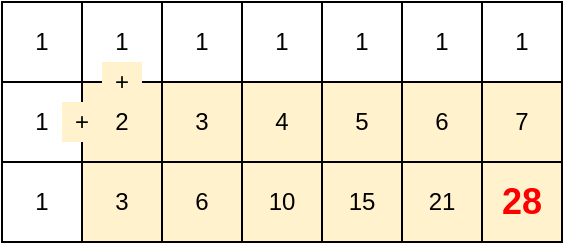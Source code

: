 <mxfile version="10.9.5" type="device"><diagram id="p2P8I29aAseqjgxBqCyM" name="2"><mxGraphModel dx="1056" dy="783" grid="1" gridSize="10" guides="1" tooltips="1" connect="1" arrows="1" fold="1" page="1" pageScale="1" pageWidth="827" pageHeight="1169" math="0" shadow="0"><root><mxCell id="0"/><mxCell id="1" parent="0"/><mxCell id="JY-Gae9tr8p9XssCmtri-1" value="1" style="whiteSpace=wrap;html=1;aspect=fixed;" parent="1" vertex="1"><mxGeometry x="40" y="40" width="40" height="40" as="geometry"/></mxCell><mxCell id="JY-Gae9tr8p9XssCmtri-2" value="1" style="whiteSpace=wrap;html=1;aspect=fixed;" parent="1" vertex="1"><mxGeometry x="80" y="40" width="40" height="40" as="geometry"/></mxCell><mxCell id="JY-Gae9tr8p9XssCmtri-3" value="1" style="whiteSpace=wrap;html=1;aspect=fixed;" parent="1" vertex="1"><mxGeometry x="120" y="40" width="40" height="40" as="geometry"/></mxCell><mxCell id="JY-Gae9tr8p9XssCmtri-4" value="1" style="whiteSpace=wrap;html=1;aspect=fixed;" parent="1" vertex="1"><mxGeometry x="160" y="40" width="40" height="40" as="geometry"/></mxCell><mxCell id="JY-Gae9tr8p9XssCmtri-5" value="1" style="whiteSpace=wrap;html=1;aspect=fixed;" parent="1" vertex="1"><mxGeometry x="200" y="40" width="40" height="40" as="geometry"/></mxCell><mxCell id="JY-Gae9tr8p9XssCmtri-6" value="1" style="whiteSpace=wrap;html=1;aspect=fixed;" parent="1" vertex="1"><mxGeometry x="240" y="40" width="40" height="40" as="geometry"/></mxCell><mxCell id="JY-Gae9tr8p9XssCmtri-7" value="1" style="whiteSpace=wrap;html=1;aspect=fixed;" parent="1" vertex="1"><mxGeometry x="280" y="40" width="40" height="40" as="geometry"/></mxCell><mxCell id="JY-Gae9tr8p9XssCmtri-8" value="1" style="whiteSpace=wrap;html=1;aspect=fixed;" parent="1" vertex="1"><mxGeometry x="40" y="80" width="40" height="40" as="geometry"/></mxCell><mxCell id="JY-Gae9tr8p9XssCmtri-9" value="2" style="whiteSpace=wrap;html=1;aspect=fixed;fillColor=#fff2cc;strokeColor=#000000;" parent="1" vertex="1"><mxGeometry x="80" y="80" width="40" height="40" as="geometry"/></mxCell><mxCell id="JY-Gae9tr8p9XssCmtri-10" value="3" style="whiteSpace=wrap;html=1;aspect=fixed;fillColor=#fff2cc;strokeColor=#000000;" parent="1" vertex="1"><mxGeometry x="120" y="80" width="40" height="40" as="geometry"/></mxCell><mxCell id="JY-Gae9tr8p9XssCmtri-11" value="4" style="whiteSpace=wrap;html=1;aspect=fixed;fillColor=#fff2cc;strokeColor=#000000;" parent="1" vertex="1"><mxGeometry x="160" y="80" width="40" height="40" as="geometry"/></mxCell><mxCell id="JY-Gae9tr8p9XssCmtri-12" value="5" style="whiteSpace=wrap;html=1;aspect=fixed;fillColor=#fff2cc;strokeColor=#000000;" parent="1" vertex="1"><mxGeometry x="200" y="80" width="40" height="40" as="geometry"/></mxCell><mxCell id="JY-Gae9tr8p9XssCmtri-13" value="6" style="whiteSpace=wrap;html=1;aspect=fixed;fillColor=#fff2cc;strokeColor=#000000;" parent="1" vertex="1"><mxGeometry x="240" y="80" width="40" height="40" as="geometry"/></mxCell><mxCell id="JY-Gae9tr8p9XssCmtri-14" value="7" style="whiteSpace=wrap;html=1;aspect=fixed;fillColor=#fff2cc;strokeColor=#000000;" parent="1" vertex="1"><mxGeometry x="280" y="80" width="40" height="40" as="geometry"/></mxCell><mxCell id="JY-Gae9tr8p9XssCmtri-15" value="1" style="whiteSpace=wrap;html=1;aspect=fixed;" parent="1" vertex="1"><mxGeometry x="40" y="120" width="40" height="40" as="geometry"/></mxCell><mxCell id="JY-Gae9tr8p9XssCmtri-16" value="3" style="whiteSpace=wrap;html=1;aspect=fixed;fillColor=#fff2cc;strokeColor=#000000;" parent="1" vertex="1"><mxGeometry x="80" y="120" width="40" height="40" as="geometry"/></mxCell><mxCell id="JY-Gae9tr8p9XssCmtri-17" value="6" style="whiteSpace=wrap;html=1;aspect=fixed;fillColor=#fff2cc;strokeColor=#000000;" parent="1" vertex="1"><mxGeometry x="120" y="120" width="40" height="40" as="geometry"/></mxCell><mxCell id="JY-Gae9tr8p9XssCmtri-18" value="10" style="whiteSpace=wrap;html=1;aspect=fixed;fillColor=#fff2cc;strokeColor=#000000;" parent="1" vertex="1"><mxGeometry x="160" y="120" width="40" height="40" as="geometry"/></mxCell><mxCell id="JY-Gae9tr8p9XssCmtri-19" value="15" style="whiteSpace=wrap;html=1;aspect=fixed;fillColor=#fff2cc;strokeColor=#000000;" parent="1" vertex="1"><mxGeometry x="200" y="120" width="40" height="40" as="geometry"/></mxCell><mxCell id="JY-Gae9tr8p9XssCmtri-20" value="21" style="whiteSpace=wrap;html=1;aspect=fixed;fillColor=#fff2cc;strokeColor=#000000;" parent="1" vertex="1"><mxGeometry x="240" y="120" width="40" height="40" as="geometry"/></mxCell><mxCell id="JY-Gae9tr8p9XssCmtri-21" value="28" style="whiteSpace=wrap;html=1;aspect=fixed;fontSize=18;fontStyle=1;fillColor=#fff2cc;strokeColor=#000000;fontColor=#FF0000;" parent="1" vertex="1"><mxGeometry x="280" y="120" width="40" height="40" as="geometry"/></mxCell><mxCell id="JY-Gae9tr8p9XssCmtri-23" value="+" style="text;html=1;strokeColor=none;fillColor=#fff2cc;align=center;verticalAlign=middle;whiteSpace=wrap;rounded=0;fontSize=12;" parent="1" vertex="1"><mxGeometry x="90" y="70" width="20" height="20" as="geometry"/></mxCell><mxCell id="JY-Gae9tr8p9XssCmtri-24" value="+" style="text;html=1;strokeColor=none;fillColor=#fff2cc;align=center;verticalAlign=middle;whiteSpace=wrap;rounded=0;fontSize=12;" parent="1" vertex="1"><mxGeometry x="70" y="90" width="20" height="20" as="geometry"/></mxCell></root></mxGraphModel></diagram><diagram id="WXb09hGzzBqv66oZcP_g" name="search0"><mxGraphModel dx="1056" dy="783" grid="1" gridSize="10" guides="1" tooltips="1" connect="1" arrows="1" fold="1" page="1" pageScale="1" pageWidth="827" pageHeight="1169" math="0" shadow="0"><root><mxCell id="iHd5WKa3LhjsXbnk1MmH-0"/><mxCell id="iHd5WKa3LhjsXbnk1MmH-1" parent="iHd5WKa3LhjsXbnk1MmH-0"/><mxCell id="4KLl04nHSur_ZR6byar2-0" value="0,0" style="whiteSpace=wrap;html=1;aspect=fixed;verticalAlign=top;align=left;spacingLeft=3;" vertex="1" parent="iHd5WKa3LhjsXbnk1MmH-1"><mxGeometry x="40" y="40" width="40" height="40" as="geometry"/></mxCell><mxCell id="4KLl04nHSur_ZR6byar2-1" value="0,1" style="whiteSpace=wrap;html=1;aspect=fixed;verticalAlign=top;align=left;spacingLeft=3;" vertex="1" parent="iHd5WKa3LhjsXbnk1MmH-1"><mxGeometry x="80" y="40" width="40" height="40" as="geometry"/></mxCell><mxCell id="4KLl04nHSur_ZR6byar2-2" value="0,2" style="whiteSpace=wrap;html=1;aspect=fixed;verticalAlign=top;align=left;spacingLeft=3;" vertex="1" parent="iHd5WKa3LhjsXbnk1MmH-1"><mxGeometry x="120" y="40" width="40" height="40" as="geometry"/></mxCell><mxCell id="4KLl04nHSur_ZR6byar2-3" value="0,3" style="whiteSpace=wrap;html=1;aspect=fixed;verticalAlign=top;align=left;spacingLeft=3;" vertex="1" parent="iHd5WKa3LhjsXbnk1MmH-1"><mxGeometry x="160" y="40" width="40" height="40" as="geometry"/></mxCell><mxCell id="4KLl04nHSur_ZR6byar2-4" value="0,4" style="whiteSpace=wrap;html=1;aspect=fixed;verticalAlign=top;align=left;spacingLeft=3;" vertex="1" parent="iHd5WKa3LhjsXbnk1MmH-1"><mxGeometry x="200" y="40" width="40" height="40" as="geometry"/></mxCell><mxCell id="4KLl04nHSur_ZR6byar2-5" value="0,5" style="whiteSpace=wrap;html=1;aspect=fixed;verticalAlign=top;align=left;spacingLeft=3;" vertex="1" parent="iHd5WKa3LhjsXbnk1MmH-1"><mxGeometry x="240" y="40" width="40" height="40" as="geometry"/></mxCell><mxCell id="4KLl04nHSur_ZR6byar2-6" value="0,6" style="whiteSpace=wrap;html=1;aspect=fixed;verticalAlign=top;align=left;spacingLeft=3;" vertex="1" parent="iHd5WKa3LhjsXbnk1MmH-1"><mxGeometry x="280" y="40" width="40" height="40" as="geometry"/></mxCell><mxCell id="4KLl04nHSur_ZR6byar2-7" value="1.0" style="whiteSpace=wrap;html=1;aspect=fixed;verticalAlign=top;align=left;spacingLeft=3;" vertex="1" parent="iHd5WKa3LhjsXbnk1MmH-1"><mxGeometry x="40" y="80" width="40" height="40" as="geometry"/></mxCell><mxCell id="4KLl04nHSur_ZR6byar2-8" value="1,1" style="whiteSpace=wrap;html=1;aspect=fixed;fillColor=#FFF2CC;strokeColor=#000000;verticalAlign=top;align=left;spacingLeft=3;" vertex="1" parent="iHd5WKa3LhjsXbnk1MmH-1"><mxGeometry x="80" y="80" width="40" height="40" as="geometry"/></mxCell><mxCell id="4KLl04nHSur_ZR6byar2-9" value="1,2" style="whiteSpace=wrap;html=1;aspect=fixed;fillColor=#fff2cc;strokeColor=#000000;verticalAlign=top;align=left;spacingLeft=3;" vertex="1" parent="iHd5WKa3LhjsXbnk1MmH-1"><mxGeometry x="120" y="80" width="40" height="40" as="geometry"/></mxCell><mxCell id="4KLl04nHSur_ZR6byar2-10" value="1,3" style="whiteSpace=wrap;html=1;aspect=fixed;fillColor=#fff2cc;strokeColor=#000000;verticalAlign=top;align=left;spacingLeft=3;" vertex="1" parent="iHd5WKa3LhjsXbnk1MmH-1"><mxGeometry x="160" y="80" width="40" height="40" as="geometry"/></mxCell><mxCell id="4KLl04nHSur_ZR6byar2-11" value="1,4" style="whiteSpace=wrap;html=1;aspect=fixed;fillColor=#fff2cc;strokeColor=#000000;verticalAlign=top;align=left;spacingLeft=3;" vertex="1" parent="iHd5WKa3LhjsXbnk1MmH-1"><mxGeometry x="200" y="80" width="40" height="40" as="geometry"/></mxCell><mxCell id="4KLl04nHSur_ZR6byar2-12" value="1,5" style="whiteSpace=wrap;html=1;aspect=fixed;fillColor=#fff2cc;strokeColor=#000000;verticalAlign=top;align=left;spacingLeft=3;" vertex="1" parent="iHd5WKa3LhjsXbnk1MmH-1"><mxGeometry x="240" y="80" width="40" height="40" as="geometry"/></mxCell><mxCell id="4KLl04nHSur_ZR6byar2-13" value="1,6" style="whiteSpace=wrap;html=1;aspect=fixed;fillColor=#fff2cc;strokeColor=#000000;verticalAlign=top;align=left;spacingLeft=3;" vertex="1" parent="iHd5WKa3LhjsXbnk1MmH-1"><mxGeometry x="280" y="80" width="40" height="40" as="geometry"/></mxCell><mxCell id="4KLl04nHSur_ZR6byar2-14" value="2,0" style="whiteSpace=wrap;html=1;aspect=fixed;fillColor=#ffffff;verticalAlign=top;align=left;spacingLeft=3;" vertex="1" parent="iHd5WKa3LhjsXbnk1MmH-1"><mxGeometry x="40" y="120" width="40" height="40" as="geometry"/></mxCell><mxCell id="4KLl04nHSur_ZR6byar2-15" value="2,1" style="whiteSpace=wrap;html=1;aspect=fixed;fillColor=#fff2cc;strokeColor=#000000;verticalAlign=top;align=left;spacingLeft=3;" vertex="1" parent="iHd5WKa3LhjsXbnk1MmH-1"><mxGeometry x="80" y="120" width="40" height="40" as="geometry"/></mxCell><mxCell id="4KLl04nHSur_ZR6byar2-16" value="2,2" style="whiteSpace=wrap;html=1;aspect=fixed;fillColor=#fff2cc;strokeColor=#000000;verticalAlign=top;align=left;spacingLeft=3;" vertex="1" parent="iHd5WKa3LhjsXbnk1MmH-1"><mxGeometry x="120" y="120" width="40" height="40" as="geometry"/></mxCell><mxCell id="4KLl04nHSur_ZR6byar2-17" value="2,3" style="whiteSpace=wrap;html=1;aspect=fixed;fillColor=#fff2cc;strokeColor=#000000;verticalAlign=top;align=left;spacingLeft=3;" vertex="1" parent="iHd5WKa3LhjsXbnk1MmH-1"><mxGeometry x="160" y="120" width="40" height="40" as="geometry"/></mxCell><mxCell id="4KLl04nHSur_ZR6byar2-18" value="2,4" style="whiteSpace=wrap;html=1;aspect=fixed;fillColor=#fff2cc;strokeColor=#000000;verticalAlign=top;align=left;spacingLeft=3;" vertex="1" parent="iHd5WKa3LhjsXbnk1MmH-1"><mxGeometry x="200" y="120" width="40" height="40" as="geometry"/></mxCell><mxCell id="4KLl04nHSur_ZR6byar2-19" value="2,5" style="whiteSpace=wrap;html=1;aspect=fixed;fillColor=#fff2cc;strokeColor=#000000;verticalAlign=top;align=left;spacingLeft=3;" vertex="1" parent="iHd5WKa3LhjsXbnk1MmH-1"><mxGeometry x="240" y="120" width="40" height="40" as="geometry"/></mxCell><mxCell id="4KLl04nHSur_ZR6byar2-20" value="2,6" style="whiteSpace=wrap;html=1;aspect=fixed;fontSize=12;fontStyle=0;fillColor=#fff2cc;strokeColor=#000000;fontColor=#000000;verticalAlign=top;align=left;spacingLeft=3;" vertex="1" parent="iHd5WKa3LhjsXbnk1MmH-1"><mxGeometry x="280" y="120" width="40" height="40" as="geometry"/></mxCell><mxCell id="0CIathP5rxqCGzaILY8T-0" value="" style="endArrow=classic;html=1;fontSize=12;fontColor=#000000;verticalAlign=top;" edge="1" parent="iHd5WKa3LhjsXbnk1MmH-1"><mxGeometry width="50" height="50" relative="1" as="geometry"><mxPoint x="90" y="110" as="sourcePoint"/><mxPoint x="310" y="110" as="targetPoint"/></mxGeometry></mxCell><mxCell id="0CIathP5rxqCGzaILY8T-1" value="" style="endArrow=classic;html=1;fontSize=12;fontColor=#000000;verticalAlign=top;" edge="1" parent="iHd5WKa3LhjsXbnk1MmH-1"><mxGeometry width="50" height="50" relative="1" as="geometry"><mxPoint x="90" y="150" as="sourcePoint"/><mxPoint x="310" y="150" as="targetPoint"/></mxGeometry></mxCell></root></mxGraphModel></diagram><diagram id="_DT0DBSenXEGCRJi3Ij4" name="search1"><mxGraphModel dx="1056" dy="783" grid="1" gridSize="10" guides="1" tooltips="1" connect="1" arrows="1" fold="1" page="1" pageScale="1" pageWidth="827" pageHeight="1169" math="0" shadow="0"><root><mxCell id="T15Y86djCwYv60DLiEYy-0"/><mxCell id="T15Y86djCwYv60DLiEYy-1" parent="T15Y86djCwYv60DLiEYy-0"/><mxCell id="T15Y86djCwYv60DLiEYy-2" value="0" style="whiteSpace=wrap;html=1;aspect=fixed;verticalAlign=top;" parent="T15Y86djCwYv60DLiEYy-1" vertex="1"><mxGeometry x="40" y="40" width="40" height="40" as="geometry"/></mxCell><mxCell id="T15Y86djCwYv60DLiEYy-3" value="1" style="whiteSpace=wrap;html=1;aspect=fixed;verticalAlign=top;" parent="T15Y86djCwYv60DLiEYy-1" vertex="1"><mxGeometry x="80" y="40" width="40" height="40" as="geometry"/></mxCell><mxCell id="T15Y86djCwYv60DLiEYy-4" value="2" style="whiteSpace=wrap;html=1;aspect=fixed;verticalAlign=top;" parent="T15Y86djCwYv60DLiEYy-1" vertex="1"><mxGeometry x="120" y="40" width="40" height="40" as="geometry"/></mxCell><mxCell id="T15Y86djCwYv60DLiEYy-5" value="3" style="whiteSpace=wrap;html=1;aspect=fixed;verticalAlign=top;" parent="T15Y86djCwYv60DLiEYy-1" vertex="1"><mxGeometry x="160" y="40" width="40" height="40" as="geometry"/></mxCell><mxCell id="T15Y86djCwYv60DLiEYy-6" value="4" style="whiteSpace=wrap;html=1;aspect=fixed;verticalAlign=top;" parent="T15Y86djCwYv60DLiEYy-1" vertex="1"><mxGeometry x="200" y="40" width="40" height="40" as="geometry"/></mxCell><mxCell id="T15Y86djCwYv60DLiEYy-7" value="5" style="whiteSpace=wrap;html=1;aspect=fixed;verticalAlign=top;" parent="T15Y86djCwYv60DLiEYy-1" vertex="1"><mxGeometry x="240" y="40" width="40" height="40" as="geometry"/></mxCell><mxCell id="T15Y86djCwYv60DLiEYy-8" value="6" style="whiteSpace=wrap;html=1;aspect=fixed;verticalAlign=top;" parent="T15Y86djCwYv60DLiEYy-1" vertex="1"><mxGeometry x="280" y="40" width="40" height="40" as="geometry"/></mxCell><mxCell id="T15Y86djCwYv60DLiEYy-9" value="7" style="whiteSpace=wrap;html=1;aspect=fixed;verticalAlign=top;" parent="T15Y86djCwYv60DLiEYy-1" vertex="1"><mxGeometry x="40" y="80" width="40" height="40" as="geometry"/></mxCell><mxCell id="T15Y86djCwYv60DLiEYy-10" value="8" style="whiteSpace=wrap;html=1;aspect=fixed;fillColor=#FFF2CC;strokeColor=#000000;verticalAlign=top;" parent="T15Y86djCwYv60DLiEYy-1" vertex="1"><mxGeometry x="80" y="80" width="40" height="40" as="geometry"/></mxCell><mxCell id="T15Y86djCwYv60DLiEYy-11" value="9" style="whiteSpace=wrap;html=1;aspect=fixed;fillColor=#fff2cc;strokeColor=#000000;verticalAlign=top;" parent="T15Y86djCwYv60DLiEYy-1" vertex="1"><mxGeometry x="120" y="80" width="40" height="40" as="geometry"/></mxCell><mxCell id="T15Y86djCwYv60DLiEYy-12" value="10" style="whiteSpace=wrap;html=1;aspect=fixed;fillColor=#fff2cc;strokeColor=#000000;verticalAlign=top;" parent="T15Y86djCwYv60DLiEYy-1" vertex="1"><mxGeometry x="160" y="80" width="40" height="40" as="geometry"/></mxCell><mxCell id="T15Y86djCwYv60DLiEYy-13" value="11" style="whiteSpace=wrap;html=1;aspect=fixed;fillColor=#fff2cc;strokeColor=#000000;verticalAlign=top;" parent="T15Y86djCwYv60DLiEYy-1" vertex="1"><mxGeometry x="200" y="80" width="40" height="40" as="geometry"/></mxCell><mxCell id="T15Y86djCwYv60DLiEYy-14" value="12" style="whiteSpace=wrap;html=1;aspect=fixed;fillColor=#fff2cc;strokeColor=#000000;verticalAlign=top;" parent="T15Y86djCwYv60DLiEYy-1" vertex="1"><mxGeometry x="240" y="80" width="40" height="40" as="geometry"/></mxCell><mxCell id="T15Y86djCwYv60DLiEYy-15" value="13" style="whiteSpace=wrap;html=1;aspect=fixed;fillColor=#fff2cc;strokeColor=#000000;verticalAlign=top;" parent="T15Y86djCwYv60DLiEYy-1" vertex="1"><mxGeometry x="280" y="80" width="40" height="40" as="geometry"/></mxCell><mxCell id="T15Y86djCwYv60DLiEYy-16" value="14" style="whiteSpace=wrap;html=1;aspect=fixed;fillColor=#f8cecc;verticalAlign=top;strokeColor=#000000;" parent="T15Y86djCwYv60DLiEYy-1" vertex="1"><mxGeometry x="40" y="120" width="40" height="40" as="geometry"/></mxCell><mxCell id="T15Y86djCwYv60DLiEYy-17" value="15" style="whiteSpace=wrap;html=1;aspect=fixed;fillColor=#fff2cc;strokeColor=#000000;verticalAlign=top;" parent="T15Y86djCwYv60DLiEYy-1" vertex="1"><mxGeometry x="80" y="120" width="40" height="40" as="geometry"/></mxCell><mxCell id="T15Y86djCwYv60DLiEYy-18" value="16" style="whiteSpace=wrap;html=1;aspect=fixed;fillColor=#fff2cc;strokeColor=#000000;verticalAlign=top;" parent="T15Y86djCwYv60DLiEYy-1" vertex="1"><mxGeometry x="120" y="120" width="40" height="40" as="geometry"/></mxCell><mxCell id="T15Y86djCwYv60DLiEYy-19" value="17" style="whiteSpace=wrap;html=1;aspect=fixed;fillColor=#fff2cc;strokeColor=#000000;verticalAlign=top;" parent="T15Y86djCwYv60DLiEYy-1" vertex="1"><mxGeometry x="160" y="120" width="40" height="40" as="geometry"/></mxCell><mxCell id="T15Y86djCwYv60DLiEYy-20" value="18" style="whiteSpace=wrap;html=1;aspect=fixed;fillColor=#fff2cc;strokeColor=#000000;verticalAlign=top;" parent="T15Y86djCwYv60DLiEYy-1" vertex="1"><mxGeometry x="200" y="120" width="40" height="40" as="geometry"/></mxCell><mxCell id="T15Y86djCwYv60DLiEYy-21" value="19" style="whiteSpace=wrap;html=1;aspect=fixed;fillColor=#fff2cc;strokeColor=#000000;verticalAlign=top;" parent="T15Y86djCwYv60DLiEYy-1" vertex="1"><mxGeometry x="240" y="120" width="40" height="40" as="geometry"/></mxCell><mxCell id="T15Y86djCwYv60DLiEYy-22" value="20" style="whiteSpace=wrap;html=1;aspect=fixed;fontSize=12;fontStyle=0;fillColor=#fff2cc;strokeColor=#000000;fontColor=#000000;verticalAlign=top;" parent="T15Y86djCwYv60DLiEYy-1" vertex="1"><mxGeometry x="280" y="120" width="40" height="40" as="geometry"/></mxCell><mxCell id="T15Y86djCwYv60DLiEYy-25" value="" style="endArrow=classic;html=1;fontSize=12;fontColor=#000000;verticalAlign=top;" parent="T15Y86djCwYv60DLiEYy-1" edge="1"><mxGeometry width="50" height="50" relative="1" as="geometry"><mxPoint x="50" y="150" as="sourcePoint"/><mxPoint x="310" y="150" as="targetPoint"/></mxGeometry></mxCell><mxCell id="T15Y86djCwYv60DLiEYy-26" value="" style="endArrow=classic;html=1;fontSize=12;fontColor=#000000;verticalAlign=top;" parent="T15Y86djCwYv60DLiEYy-1" edge="1"><mxGeometry width="50" height="50" relative="1" as="geometry"><mxPoint x="90" y="110" as="sourcePoint"/><mxPoint x="310" y="110" as="targetPoint"/></mxGeometry></mxCell><mxCell id="9_GOhubnZJT7AuUD27D--0" value="↑ continue" style="text;html=1;strokeColor=none;fillColor=none;align=left;verticalAlign=middle;whiteSpace=wrap;rounded=0;fontSize=12;fontColor=#000000;" parent="T15Y86djCwYv60DLiEYy-1" vertex="1"><mxGeometry x="50" y="160" width="70" height="20" as="geometry"/></mxCell></root></mxGraphModel></diagram><diagram id="2zx3XEppTEDvZNJLGdd7" name="search2"><mxGraphModel dx="1056" dy="783" grid="1" gridSize="10" guides="1" tooltips="1" connect="1" arrows="1" fold="1" page="1" pageScale="1" pageWidth="827" pageHeight="1169" math="0" shadow="0"><root><mxCell id="UuYk4kbxRA9zrkVrw-pz-0"/><mxCell id="UuYk4kbxRA9zrkVrw-pz-1" parent="UuYk4kbxRA9zrkVrw-pz-0"/><mxCell id="S7Oo2z8q07gfIiW0v1Lz-0" value="0" style="whiteSpace=wrap;html=1;aspect=fixed;verticalAlign=top;align=left;spacingLeft=3;" parent="UuYk4kbxRA9zrkVrw-pz-1" vertex="1"><mxGeometry x="40" y="40" width="40" height="40" as="geometry"/></mxCell><mxCell id="S7Oo2z8q07gfIiW0v1Lz-1" value="1" style="whiteSpace=wrap;html=1;aspect=fixed;verticalAlign=top;align=left;spacingLeft=3;" parent="UuYk4kbxRA9zrkVrw-pz-1" vertex="1"><mxGeometry x="80" y="40" width="40" height="40" as="geometry"/></mxCell><mxCell id="S7Oo2z8q07gfIiW0v1Lz-2" value="2" style="whiteSpace=wrap;html=1;aspect=fixed;verticalAlign=top;align=left;spacingLeft=3;" parent="UuYk4kbxRA9zrkVrw-pz-1" vertex="1"><mxGeometry x="120" y="40" width="40" height="40" as="geometry"/></mxCell><mxCell id="S7Oo2z8q07gfIiW0v1Lz-3" value="3" style="whiteSpace=wrap;html=1;aspect=fixed;verticalAlign=top;align=left;spacingLeft=3;" parent="UuYk4kbxRA9zrkVrw-pz-1" vertex="1"><mxGeometry x="160" y="40" width="40" height="40" as="geometry"/></mxCell><mxCell id="S7Oo2z8q07gfIiW0v1Lz-4" value="4" style="whiteSpace=wrap;html=1;aspect=fixed;verticalAlign=top;align=left;spacingLeft=3;" parent="UuYk4kbxRA9zrkVrw-pz-1" vertex="1"><mxGeometry x="200" y="40" width="40" height="40" as="geometry"/></mxCell><mxCell id="S7Oo2z8q07gfIiW0v1Lz-5" value="5" style="whiteSpace=wrap;html=1;aspect=fixed;verticalAlign=top;align=left;spacingLeft=3;" parent="UuYk4kbxRA9zrkVrw-pz-1" vertex="1"><mxGeometry x="240" y="40" width="40" height="40" as="geometry"/></mxCell><mxCell id="S7Oo2z8q07gfIiW0v1Lz-6" value="6" style="whiteSpace=wrap;html=1;aspect=fixed;verticalAlign=top;align=left;spacingLeft=3;" parent="UuYk4kbxRA9zrkVrw-pz-1" vertex="1"><mxGeometry x="280" y="40" width="40" height="40" as="geometry"/></mxCell><mxCell id="S7Oo2z8q07gfIiW0v1Lz-7" value="7" style="whiteSpace=wrap;html=1;aspect=fixed;verticalAlign=top;align=left;spacingLeft=3;" parent="UuYk4kbxRA9zrkVrw-pz-1" vertex="1"><mxGeometry x="40" y="80" width="40" height="40" as="geometry"/></mxCell><mxCell id="S7Oo2z8q07gfIiW0v1Lz-8" value="8" style="whiteSpace=wrap;html=1;aspect=fixed;fillColor=#FFF2CC;strokeColor=#000000;verticalAlign=top;align=left;spacingLeft=3;" parent="UuYk4kbxRA9zrkVrw-pz-1" vertex="1"><mxGeometry x="80" y="80" width="40" height="40" as="geometry"/></mxCell><mxCell id="S7Oo2z8q07gfIiW0v1Lz-9" value="9" style="whiteSpace=wrap;html=1;aspect=fixed;fillColor=#fff2cc;strokeColor=#000000;verticalAlign=top;align=left;spacingLeft=3;" parent="UuYk4kbxRA9zrkVrw-pz-1" vertex="1"><mxGeometry x="120" y="80" width="40" height="40" as="geometry"/></mxCell><mxCell id="S7Oo2z8q07gfIiW0v1Lz-10" value="10" style="whiteSpace=wrap;html=1;aspect=fixed;fillColor=#fff2cc;strokeColor=#000000;verticalAlign=top;align=left;spacingLeft=3;" parent="UuYk4kbxRA9zrkVrw-pz-1" vertex="1"><mxGeometry x="160" y="80" width="40" height="40" as="geometry"/></mxCell><mxCell id="S7Oo2z8q07gfIiW0v1Lz-11" value="11" style="whiteSpace=wrap;html=1;aspect=fixed;fillColor=#fff2cc;strokeColor=#000000;verticalAlign=top;align=left;spacingLeft=3;" parent="UuYk4kbxRA9zrkVrw-pz-1" vertex="1"><mxGeometry x="200" y="80" width="40" height="40" as="geometry"/></mxCell><mxCell id="S7Oo2z8q07gfIiW0v1Lz-12" value="12" style="whiteSpace=wrap;html=1;aspect=fixed;fillColor=#fff2cc;strokeColor=#000000;verticalAlign=top;align=left;spacingLeft=3;" parent="UuYk4kbxRA9zrkVrw-pz-1" vertex="1"><mxGeometry x="240" y="80" width="40" height="40" as="geometry"/></mxCell><mxCell id="S7Oo2z8q07gfIiW0v1Lz-13" value="13" style="whiteSpace=wrap;html=1;aspect=fixed;fillColor=#fff2cc;strokeColor=#000000;verticalAlign=top;align=left;spacingLeft=3;" parent="UuYk4kbxRA9zrkVrw-pz-1" vertex="1"><mxGeometry x="280" y="80" width="40" height="40" as="geometry"/></mxCell><mxCell id="S7Oo2z8q07gfIiW0v1Lz-14" value="14" style="whiteSpace=wrap;html=1;aspect=fixed;fillColor=#ffffff;verticalAlign=top;align=left;spacingLeft=3;" parent="UuYk4kbxRA9zrkVrw-pz-1" vertex="1"><mxGeometry x="40" y="120" width="40" height="40" as="geometry"/></mxCell><mxCell id="S7Oo2z8q07gfIiW0v1Lz-15" value="15" style="whiteSpace=wrap;html=1;aspect=fixed;fillColor=#fff2cc;strokeColor=#000000;verticalAlign=top;align=left;spacingLeft=3;" parent="UuYk4kbxRA9zrkVrw-pz-1" vertex="1"><mxGeometry x="80" y="120" width="40" height="40" as="geometry"/></mxCell><mxCell id="S7Oo2z8q07gfIiW0v1Lz-16" value="16" style="whiteSpace=wrap;html=1;aspect=fixed;fillColor=#fff2cc;strokeColor=#000000;verticalAlign=top;align=left;spacingLeft=3;" parent="UuYk4kbxRA9zrkVrw-pz-1" vertex="1"><mxGeometry x="120" y="120" width="40" height="40" as="geometry"/></mxCell><mxCell id="S7Oo2z8q07gfIiW0v1Lz-17" value="17" style="whiteSpace=wrap;html=1;aspect=fixed;fillColor=#fff2cc;strokeColor=#000000;verticalAlign=top;align=left;spacingLeft=3;" parent="UuYk4kbxRA9zrkVrw-pz-1" vertex="1"><mxGeometry x="160" y="120" width="40" height="40" as="geometry"/></mxCell><mxCell id="S7Oo2z8q07gfIiW0v1Lz-18" value="18" style="whiteSpace=wrap;html=1;aspect=fixed;fillColor=#fff2cc;strokeColor=#000000;verticalAlign=top;align=left;spacingLeft=3;" parent="UuYk4kbxRA9zrkVrw-pz-1" vertex="1"><mxGeometry x="200" y="120" width="40" height="40" as="geometry"/></mxCell><mxCell id="S7Oo2z8q07gfIiW0v1Lz-19" value="19" style="whiteSpace=wrap;html=1;aspect=fixed;fillColor=#fff2cc;strokeColor=#000000;verticalAlign=top;align=left;spacingLeft=3;" parent="UuYk4kbxRA9zrkVrw-pz-1" vertex="1"><mxGeometry x="240" y="120" width="40" height="40" as="geometry"/></mxCell><mxCell id="S7Oo2z8q07gfIiW0v1Lz-20" value="20" style="whiteSpace=wrap;html=1;aspect=fixed;fontSize=12;fontStyle=0;fillColor=#fff2cc;strokeColor=#000000;fontColor=#000000;verticalAlign=top;align=left;spacingLeft=3;" parent="UuYk4kbxRA9zrkVrw-pz-1" vertex="1"><mxGeometry x="280" y="120" width="40" height="40" as="geometry"/></mxCell><mxCell id="S7Oo2z8q07gfIiW0v1Lz-23" value="" style="endArrow=classic;html=1;fontSize=12;fontColor=#000000;" parent="UuYk4kbxRA9zrkVrw-pz-1" edge="1"><mxGeometry width="50" height="50" relative="1" as="geometry"><mxPoint x="110" y="90" as="sourcePoint"/><mxPoint x="110" y="150" as="targetPoint"/></mxGeometry></mxCell><mxCell id="S7Oo2z8q07gfIiW0v1Lz-24" value="" style="endArrow=classic;html=1;fontSize=12;fontColor=#000000;" parent="UuYk4kbxRA9zrkVrw-pz-1" edge="1"><mxGeometry width="50" height="50" relative="1" as="geometry"><mxPoint x="150" y="90" as="sourcePoint"/><mxPoint x="150" y="150" as="targetPoint"/></mxGeometry></mxCell><mxCell id="S7Oo2z8q07gfIiW0v1Lz-25" value="" style="endArrow=classic;html=1;fontSize=12;fontColor=#000000;" parent="UuYk4kbxRA9zrkVrw-pz-1" edge="1"><mxGeometry width="50" height="50" relative="1" as="geometry"><mxPoint x="190" y="90" as="sourcePoint"/><mxPoint x="190" y="150" as="targetPoint"/></mxGeometry></mxCell><mxCell id="S7Oo2z8q07gfIiW0v1Lz-26" value="" style="endArrow=classic;html=1;fontSize=12;fontColor=#000000;" parent="UuYk4kbxRA9zrkVrw-pz-1" edge="1"><mxGeometry width="50" height="50" relative="1" as="geometry"><mxPoint x="230" y="90" as="sourcePoint"/><mxPoint x="230" y="150" as="targetPoint"/></mxGeometry></mxCell><mxCell id="S7Oo2z8q07gfIiW0v1Lz-27" value="" style="endArrow=classic;html=1;fontSize=12;fontColor=#000000;" parent="UuYk4kbxRA9zrkVrw-pz-1" edge="1"><mxGeometry width="50" height="50" relative="1" as="geometry"><mxPoint x="270" y="90" as="sourcePoint"/><mxPoint x="270" y="150" as="targetPoint"/></mxGeometry></mxCell><mxCell id="S7Oo2z8q07gfIiW0v1Lz-28" value="" style="endArrow=classic;html=1;fontSize=12;fontColor=#000000;" parent="UuYk4kbxRA9zrkVrw-pz-1" edge="1"><mxGeometry width="50" height="50" relative="1" as="geometry"><mxPoint x="310" y="90" as="sourcePoint"/><mxPoint x="310" y="150" as="targetPoint"/></mxGeometry></mxCell></root></mxGraphModel></diagram></mxfile>